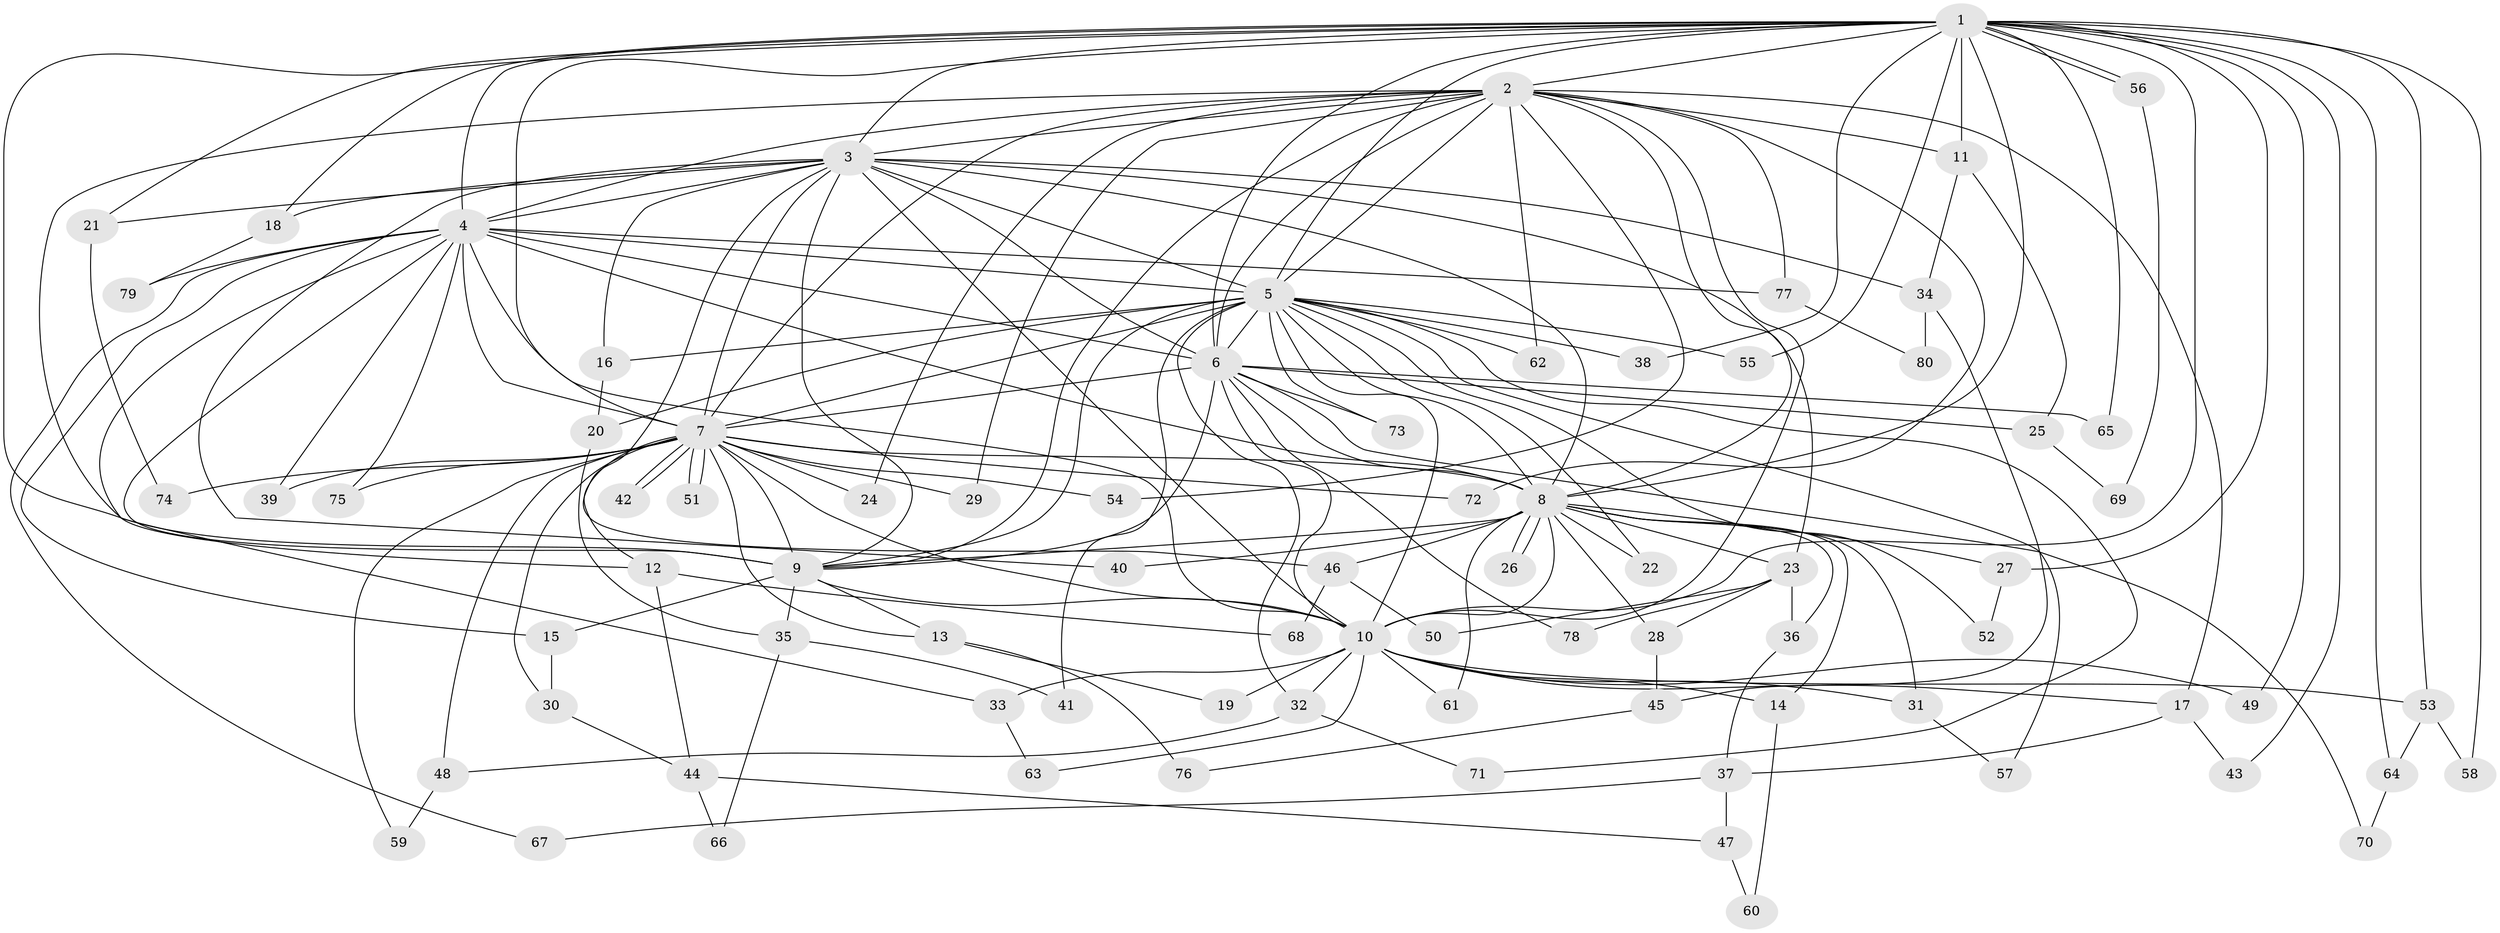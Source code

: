 // coarse degree distribution, {15: 0.025, 17: 0.05, 8: 0.025, 11: 0.025, 12: 0.025, 4: 0.15, 6: 0.025, 3: 0.225, 2: 0.325, 5: 0.05, 1: 0.075}
// Generated by graph-tools (version 1.1) at 2025/50/03/04/25 22:50:01]
// undirected, 80 vertices, 185 edges
graph export_dot {
  node [color=gray90,style=filled];
  1;
  2;
  3;
  4;
  5;
  6;
  7;
  8;
  9;
  10;
  11;
  12;
  13;
  14;
  15;
  16;
  17;
  18;
  19;
  20;
  21;
  22;
  23;
  24;
  25;
  26;
  27;
  28;
  29;
  30;
  31;
  32;
  33;
  34;
  35;
  36;
  37;
  38;
  39;
  40;
  41;
  42;
  43;
  44;
  45;
  46;
  47;
  48;
  49;
  50;
  51;
  52;
  53;
  54;
  55;
  56;
  57;
  58;
  59;
  60;
  61;
  62;
  63;
  64;
  65;
  66;
  67;
  68;
  69;
  70;
  71;
  72;
  73;
  74;
  75;
  76;
  77;
  78;
  79;
  80;
  1 -- 2;
  1 -- 3;
  1 -- 4;
  1 -- 5;
  1 -- 6;
  1 -- 7;
  1 -- 8;
  1 -- 9;
  1 -- 10;
  1 -- 11;
  1 -- 18;
  1 -- 21;
  1 -- 27;
  1 -- 38;
  1 -- 43;
  1 -- 49;
  1 -- 53;
  1 -- 55;
  1 -- 56;
  1 -- 56;
  1 -- 58;
  1 -- 64;
  1 -- 65;
  2 -- 3;
  2 -- 4;
  2 -- 5;
  2 -- 6;
  2 -- 7;
  2 -- 8;
  2 -- 9;
  2 -- 10;
  2 -- 11;
  2 -- 12;
  2 -- 17;
  2 -- 24;
  2 -- 29;
  2 -- 54;
  2 -- 62;
  2 -- 72;
  2 -- 77;
  3 -- 4;
  3 -- 5;
  3 -- 6;
  3 -- 7;
  3 -- 8;
  3 -- 9;
  3 -- 10;
  3 -- 16;
  3 -- 18;
  3 -- 21;
  3 -- 23;
  3 -- 34;
  3 -- 40;
  3 -- 46;
  4 -- 5;
  4 -- 6;
  4 -- 7;
  4 -- 8;
  4 -- 9;
  4 -- 10;
  4 -- 15;
  4 -- 33;
  4 -- 39;
  4 -- 67;
  4 -- 75;
  4 -- 77;
  4 -- 79;
  5 -- 6;
  5 -- 7;
  5 -- 8;
  5 -- 9;
  5 -- 10;
  5 -- 16;
  5 -- 20;
  5 -- 22;
  5 -- 32;
  5 -- 38;
  5 -- 41;
  5 -- 52;
  5 -- 55;
  5 -- 57;
  5 -- 62;
  5 -- 71;
  5 -- 73;
  6 -- 7;
  6 -- 8;
  6 -- 9;
  6 -- 10;
  6 -- 25;
  6 -- 65;
  6 -- 70;
  6 -- 73;
  6 -- 78;
  7 -- 8;
  7 -- 9;
  7 -- 10;
  7 -- 12;
  7 -- 13;
  7 -- 24;
  7 -- 29;
  7 -- 30;
  7 -- 39;
  7 -- 42;
  7 -- 42;
  7 -- 48;
  7 -- 51;
  7 -- 51;
  7 -- 54;
  7 -- 59;
  7 -- 72;
  7 -- 74;
  7 -- 75;
  8 -- 9;
  8 -- 10;
  8 -- 14;
  8 -- 22;
  8 -- 23;
  8 -- 26;
  8 -- 26;
  8 -- 27;
  8 -- 28;
  8 -- 31;
  8 -- 36;
  8 -- 40;
  8 -- 46;
  8 -- 61;
  9 -- 10;
  9 -- 13;
  9 -- 15;
  9 -- 35;
  10 -- 14;
  10 -- 17;
  10 -- 19;
  10 -- 31;
  10 -- 32;
  10 -- 33;
  10 -- 49;
  10 -- 53;
  10 -- 61;
  10 -- 63;
  11 -- 25;
  11 -- 34;
  12 -- 44;
  12 -- 68;
  13 -- 19;
  13 -- 76;
  14 -- 60;
  15 -- 30;
  16 -- 20;
  17 -- 37;
  17 -- 43;
  18 -- 79;
  20 -- 35;
  21 -- 74;
  23 -- 28;
  23 -- 36;
  23 -- 50;
  23 -- 78;
  25 -- 69;
  27 -- 52;
  28 -- 45;
  30 -- 44;
  31 -- 57;
  32 -- 48;
  32 -- 71;
  33 -- 63;
  34 -- 45;
  34 -- 80;
  35 -- 41;
  35 -- 66;
  36 -- 37;
  37 -- 47;
  37 -- 67;
  44 -- 47;
  44 -- 66;
  45 -- 76;
  46 -- 50;
  46 -- 68;
  47 -- 60;
  48 -- 59;
  53 -- 58;
  53 -- 64;
  56 -- 69;
  64 -- 70;
  77 -- 80;
}
